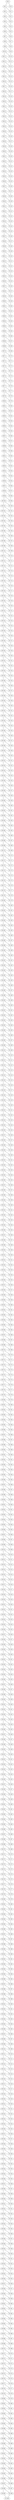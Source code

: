 graph G {
    "N0-0";
    "N0-1";
    "N0-2";
    "N0-3";
    "N0-4";
    "N0-5";
    "N0-6";
    "N0-7";
    "N0-8";
    "N0-9";
    "N0-10";
    "N0-11";
    "N0-12";
    "N0-13";
    "N0-14";
    "N0-15";
    "N0-16";
    "N0-17";
    "N0-18";
    "N0-19";
    "N0-20";
    "N0-21";
    "N0-22";
    "N0-23";
    "N0-24";
    "N0-25";
    "N0-26";
    "N0-27";
    "N0-28";
    "N0-29";
    "N0-30";
    "N0-31";
    "N0-32";
    "N0-33";
    "N0-34";
    "N0-35";
    "N0-36";
    "N0-37";
    "N0-38";
    "N0-39";
    "N0-40";
    "N0-41";
    "N0-42";
    "N0-43";
    "N0-44";
    "N0-45";
    "N0-46";
    "N0-47";
    "N0-48";
    "N0-49";
    "N0-50";
    "N0-51";
    "N0-52";
    "N0-53";
    "N0-54";
    "N0-55";
    "N0-56";
    "N0-57";
    "N0-58";
    "N0-59";
    "N0-60";
    "N0-61";
    "N0-62";
    "N0-63";
    "N0-64";
    "N0-65";
    "N0-66";
    "N0-67";
    "N0-68";
    "N0-69";
    "N0-70";
    "N0-71";
    "N0-72";
    "N0-73";
    "N0-74";
    "N0-75";
    "N0-76";
    "N0-77";
    "N0-78";
    "N0-79";
    "N0-80";
    "N0-81";
    "N0-82";
    "N0-83";
    "N0-84";
    "N0-85";
    "N0-86";
    "N0-87";
    "N0-88";
    "N0-89";
    "N0-90";
    "N0-91";
    "N0-92";
    "N0-93";
    "N0-94";
    "N0-95";
    "N0-96";
    "N0-97";
    "N0-98";
    "N0-99";
    "N0-100";
    "N0-101";
    "N0-102";
    "N0-103";
    "N0-104";
    "N0-105";
    "N0-106";
    "N0-107";
    "N0-108";
    "N0-109";
    "N0-110";
    "N0-111";
    "N0-112";
    "N0-113";
    "N0-114";
    "N0-115";
    "N0-116";
    "N0-117";
    "N0-118";
    "N0-119";
    "N0-120";
    "N0-121";
    "N0-122";
    "N0-123";
    "N0-124";
    "N0-125";
    "N0-126";
    "N0-127";
    "N0-128";
    "N0-129";
    "N0-130";
    "N0-131";
    "N0-132";
    "N0-133";
    "N0-134";
    "N0-135";
    "N0-136";
    "N0-137";
    "N0-138";
    "N0-139";
    "N0-140";
    "N0-141";
    "N0-142";
    "N0-143";
    "N0-144";
    "N0-145";
    "N0-146";
    "N0-147";
    "N0-148";
    "N0-149";
    "N0-150";
    "N0-151";
    "N0-152";
    "N0-153";
    "N0-154";
    "N0-155";
    "N0-156";
    "N0-157";
    "N0-158";
    "N0-159";
    "N0-160";
    "N0-161";
    "N0-162";
    "N0-163";
    "N0-164";
    "N0-165";
    "N0-166";
    "N0-167";
    "N0-168";
    "N0-169";
    "N0-170";
    "N0-171";
    "N0-172";
    "N0-173";
    "N0-174";
    "N0-175";
    "N0-176";
    "N0-177";
    "N0-178";
    "N0-179";
    "N0-180";
    "N0-181";
    "N0-182";
    "N0-183";
    "N0-184";
    "N0-185";
    "N0-186";
    "N0-187";
    "N0-188";
    "N0-189";
    "N0-190";
    "N0-191";
    "N0-192";
    "N0-193";
    "N0-194";
    "N0-195";
    "N0-196";
    "N0-197";
    "N0-198";
    "N0-199";
    "N0-200";
    "N0-201";
    "N0-202";
    "N0-203";
    "N0-204";
    "N0-205";
    "N0-206";
    "N0-207";
    "N0-208";
    "N0-209";
    "N0-210";
    "N0-211";
    "N0-212";
    "N0-213";
    "N0-214";
    "N0-215";
    "N0-216";
    "N0-217";
    "N0-218";
    "N0-219";
    "N0-220";
    "N0-221";
    "N0-222";
    "N0-223";
    "N0-224";
    "N0-225";
    "N0-226";
    "N0-227";
    "N0-228";
    "N0-229";
    "N0-230";
    "N0-231";
    "N0-232";
    "N0-233";
    "N0-234";
    "N0-235";
    "N0-236";
    "N0-237";
    "N0-238";
    "N0-239";
    "N0-240";
    "N0-241";
    "N0-242";
    "N0-243";
    "N0-244";
    "N0-245";
    "N0-246";
    "N0-247";
    "N0-248";
    "N0-249";
    "N0-250";
    "N0-251";
    "N0-252";
    "N0-253";
    "N0-254";
    "N0-255";
    "N0-256";
    "N0-257";
    "N0-258";
    "N0-259";
    "N0-260";
    "N0-261";
    "N0-262";
    "N0-263";
    "N0-264";
    "N0-265";
    "N0-266";
    "N0-267";
    "N0-268";
    "N0-269";
    "N0-270";
    "N0-271";
    "N0-272";
    "N0-273";
    "N0-274";
    "N0-275";
    "N0-276";
    "N0-277";
    "N0-278";
    "N0-279";
    "N0-280";
    "N0-281";
    "N0-282";
    "N0-283";
    "N0-284";
    "N0-285";
    "N0-286";
    "N0-287";
    "N0-288";
    "N0-289";
    "N0-290";
    "N0-291";
    "N0-292";
    "N0-293";
    "N0-294";
    "N0-295";
    "N0-296";
    "N0-297";
    "N0-298";
    "N0-299";
    "N0-300";
    "N0-301";
    "N0-302";
    "N0-303";
    "N0-304";
    "N0-305";
    "N0-306";
    "N0-307";
    "N0-308";
    "N0-309";
    "N0-310";
    "N0-311";
    "N0-312";
    "N0-313";
    "N0-314";
    "N0-315";
    "N0-316";
    "N0-317";
    "N0-318";
    "N0-319";
    "N0-320";
    "N0-321";
    "N0-322";
    "N0-323";
    "N0-324";
    "N0-325";
    "N0-326";
    "N0-327";
    "N0-328";
    "N0-329";
    "N0-330";
    "N0-331";
    "N0-332";
    "N0-333";
    "N0-334";
    "N0-335";
    "N0-336";
    "N0-337";
    "N0-338";
    "N0-339";
    "N0-340";
    "N0-341";
    "N0-342";
    "N0-343";
    "N0-344";
    "N0-345";
    "N0-346";
    "N0-347";
    "N0-348";
    "N0-349";
    "N0-350";
    "N0-351";
    "N0-352";
    "N0-353";
    "N0-354";
    "N0-355";
    "N0-356";
    "N0-357";
    "N0-358";
    "N0-359";
    "N0-360";
    "N0-361";
    "N0-362";
    "N0-363";
    "N0-364";
    "N0-365";
    "N0-366";
    "N0-367";
    "N0-368";
    "N0-369";
    "N0-370";
    "N0-371";
    "N0-372";
    "N0-373";
    "N0-374";
    "N0-375";
    "N0-376";
    "N0-377";
    "N0-378";
    "N0-379";
    "N0-380";
    "N0-381";
    "N0-382";
    "N0-383";
    "N0-384";
    "N0-385";
    "N0-386";
    "N0-387";
    "N0-388";
    "N0-389";
    "N0-390";
    "N0-391";
    "N0-392";
    "N0-393";
    "N0-394";
    "N0-395";
    "N0-396";
    "N0-397";
    "N0-398";
    "N0-399";
    "N0-400";
    "N0-401";
    "N0-402";
    "N0-403";
    "N0-404";
    "N0-405";
    "N0-406";
    "N0-407";
    "N0-408";
    "N0-409";
    "N0-410";
    "N0-411";
    "N0-412";
    "N0-413";
    "N0-414";
    "N0-415";
    "N0-416";
    "N0-417";
    "N0-418";
    "N0-419";
    "N0-420";
    "N0-421";
    "N0-422";
    "N0-423";
    "N0-424";
    "N0-425";
    "N0-426";
    "N0-427";
    "N0-428";
    "N0-429";
    "N0-430";
    "N0-431";
    "N0-432";
    "N0-433";
    "N0-434";
    "N0-435";
    "N0-436";
    "N0-437";
    "N0-438";
    "N0-439";
    "N0-440";
    "N0-441";
    "N0-442";
    "N0-443";
    "N0-444";
    "N0-445";
    "N0-446";
    "N0-447";
    "N0-448";
    "N0-449";
    "N0-450";
    "N0-451";
    "N0-452";
    "N0-453";
    "N0-454";
    "N0-455";
    "N0-456";
    "N0-457";
    "N0-458";
    "N0-459";
    "N0-460";
    "N0-461";
    "N0-462";
    "N0-463";
    "N0-464";
    "N0-465";
    "N0-466";
    "N0-467";
    "N0-468";
    "N0-469";
    "N0-470";
    "N0-471";
    "N0-472";
    "N0-473";
    "N0-474";
    "N0-475";
    "N0-476";
    "N0-477";
    "N0-478";
    "N0-479";
    "N0-480";
    "N0-481";
    "N0-482";
    "N0-483";
    "N0-484";
    "N0-485";
    "N0-486";
    "N0-487";
    "N0-488";
    "N0-489";
    "N0-490";
    "N0-491";
    "N0-492";
    "N0-493";
    "N0-494";
    "N0-495";
    "N0-496";
    "N0-497";
    "N0-498";
    "N0-499";
    "N1-0";
    "N1-1";
    "N1-2";
    "N1-3";
    "N1-4";
    "N1-5";
    "N1-6";
    "N1-7";
    "N1-8";
    "N1-9";
    "N1-10";
    "N1-11";
    "N1-12";
    "N1-13";
    "N1-14";
    "N1-15";
    "N1-16";
    "N1-17";
    "N1-18";
    "N1-19";
    "N1-20";
    "N1-21";
    "N1-22";
    "N1-23";
    "N1-24";
    "N1-25";
    "N1-26";
    "N1-27";
    "N1-28";
    "N1-29";
    "N1-30";
    "N1-31";
    "N1-32";
    "N1-33";
    "N1-34";
    "N1-35";
    "N1-36";
    "N1-37";
    "N1-38";
    "N1-39";
    "N1-40";
    "N1-41";
    "N1-42";
    "N1-43";
    "N1-44";
    "N1-45";
    "N1-46";
    "N1-47";
    "N1-48";
    "N1-49";
    "N1-50";
    "N1-51";
    "N1-52";
    "N1-53";
    "N1-54";
    "N1-55";
    "N1-56";
    "N1-57";
    "N1-58";
    "N1-59";
    "N1-60";
    "N1-61";
    "N1-62";
    "N1-63";
    "N1-64";
    "N1-65";
    "N1-66";
    "N1-67";
    "N1-68";
    "N1-69";
    "N1-70";
    "N1-71";
    "N1-72";
    "N1-73";
    "N1-74";
    "N1-75";
    "N1-76";
    "N1-77";
    "N1-78";
    "N1-79";
    "N1-80";
    "N1-81";
    "N1-82";
    "N1-83";
    "N1-84";
    "N1-85";
    "N1-86";
    "N1-87";
    "N1-88";
    "N1-89";
    "N1-90";
    "N1-91";
    "N1-92";
    "N1-93";
    "N1-94";
    "N1-95";
    "N1-96";
    "N1-97";
    "N1-98";
    "N1-99";
    "N1-100";
    "N1-101";
    "N1-102";
    "N1-103";
    "N1-104";
    "N1-105";
    "N1-106";
    "N1-107";
    "N1-108";
    "N1-109";
    "N1-110";
    "N1-111";
    "N1-112";
    "N1-113";
    "N1-114";
    "N1-115";
    "N1-116";
    "N1-117";
    "N1-118";
    "N1-119";
    "N1-120";
    "N1-121";
    "N1-122";
    "N1-123";
    "N1-124";
    "N1-125";
    "N1-126";
    "N1-127";
    "N1-128";
    "N1-129";
    "N1-130";
    "N1-131";
    "N1-132";
    "N1-133";
    "N1-134";
    "N1-135";
    "N1-136";
    "N1-137";
    "N1-138";
    "N1-139";
    "N1-140";
    "N1-141";
    "N1-142";
    "N1-143";
    "N1-144";
    "N1-145";
    "N1-146";
    "N1-147";
    "N1-148";
    "N1-149";
    "N1-150";
    "N1-151";
    "N1-152";
    "N1-153";
    "N1-154";
    "N1-155";
    "N1-156";
    "N1-157";
    "N1-158";
    "N1-159";
    "N1-160";
    "N1-161";
    "N1-162";
    "N1-163";
    "N1-164";
    "N1-165";
    "N1-166";
    "N1-167";
    "N1-168";
    "N1-169";
    "N1-170";
    "N1-171";
    "N1-172";
    "N1-173";
    "N1-174";
    "N1-175";
    "N1-176";
    "N1-177";
    "N1-178";
    "N1-179";
    "N1-180";
    "N1-181";
    "N1-182";
    "N1-183";
    "N1-184";
    "N1-185";
    "N1-186";
    "N1-187";
    "N1-188";
    "N1-189";
    "N1-190";
    "N1-191";
    "N1-192";
    "N1-193";
    "N1-194";
    "N1-195";
    "N1-196";
    "N1-197";
    "N1-198";
    "N1-199";
    "N1-200";
    "N1-201";
    "N1-202";
    "N1-203";
    "N1-204";
    "N1-205";
    "N1-206";
    "N1-207";
    "N1-208";
    "N1-209";
    "N1-210";
    "N1-211";
    "N1-212";
    "N1-213";
    "N1-214";
    "N1-215";
    "N1-216";
    "N1-217";
    "N1-218";
    "N1-219";
    "N1-220";
    "N1-221";
    "N1-222";
    "N1-223";
    "N1-224";
    "N1-225";
    "N1-226";
    "N1-227";
    "N1-228";
    "N1-229";
    "N1-230";
    "N1-231";
    "N1-232";
    "N1-233";
    "N1-234";
    "N1-235";
    "N1-236";
    "N1-237";
    "N1-238";
    "N1-239";
    "N1-240";
    "N1-241";
    "N1-242";
    "N1-243";
    "N1-244";
    "N1-245";
    "N1-246";
    "N1-247";
    "N1-248";
    "N1-249";
    "N1-250";
    "N1-251";
    "N1-252";
    "N1-253";
    "N1-254";
    "N1-255";
    "N1-256";
    "N1-257";
    "N1-258";
    "N1-259";
    "N1-260";
    "N1-261";
    "N1-262";
    "N1-263";
    "N1-264";
    "N1-265";
    "N1-266";
    "N1-267";
    "N1-268";
    "N1-269";
    "N1-270";
    "N1-271";
    "N1-272";
    "N1-273";
    "N1-274";
    "N1-275";
    "N1-276";
    "N1-277";
    "N1-278";
    "N1-279";
    "N1-280";
    "N1-281";
    "N1-282";
    "N1-283";
    "N1-284";
    "N1-285";
    "N1-286";
    "N1-287";
    "N1-288";
    "N1-289";
    "N1-290";
    "N1-291";
    "N1-292";
    "N1-293";
    "N1-294";
    "N1-295";
    "N1-296";
    "N1-297";
    "N1-298";
    "N1-299";
    "N1-300";
    "N1-301";
    "N1-302";
    "N1-303";
    "N1-304";
    "N1-305";
    "N1-306";
    "N1-307";
    "N1-308";
    "N1-309";
    "N1-310";
    "N1-311";
    "N1-312";
    "N1-313";
    "N1-314";
    "N1-315";
    "N1-316";
    "N1-317";
    "N1-318";
    "N1-319";
    "N1-320";
    "N1-321";
    "N1-322";
    "N1-323";
    "N1-324";
    "N1-325";
    "N1-326";
    "N1-327";
    "N1-328";
    "N1-329";
    "N1-330";
    "N1-331";
    "N1-332";
    "N1-333";
    "N1-334";
    "N1-335";
    "N1-336";
    "N1-337";
    "N1-338";
    "N1-339";
    "N1-340";
    "N1-341";
    "N1-342";
    "N1-343";
    "N1-344";
    "N1-345";
    "N1-346";
    "N1-347";
    "N1-348";
    "N1-349";
    "N1-350";
    "N1-351";
    "N1-352";
    "N1-353";
    "N1-354";
    "N1-355";
    "N1-356";
    "N1-357";
    "N1-358";
    "N1-359";
    "N1-360";
    "N1-361";
    "N1-362";
    "N1-363";
    "N1-364";
    "N1-365";
    "N1-366";
    "N1-367";
    "N1-368";
    "N1-369";
    "N1-370";
    "N1-371";
    "N1-372";
    "N1-373";
    "N1-374";
    "N1-375";
    "N1-376";
    "N1-377";
    "N1-378";
    "N1-379";
    "N1-380";
    "N1-381";
    "N1-382";
    "N1-383";
    "N1-384";
    "N1-385";
    "N1-386";
    "N1-387";
    "N1-388";
    "N1-389";
    "N1-390";
    "N1-391";
    "N1-392";
    "N1-393";
    "N1-394";
    "N1-395";
    "N1-396";
    "N1-397";
    "N1-398";
    "N1-399";
    "N1-400";
    "N1-401";
    "N1-402";
    "N1-403";
    "N1-404";
    "N1-405";
    "N1-406";
    "N1-407";
    "N1-408";
    "N1-409";
    "N1-410";
    "N1-411";
    "N1-412";
    "N1-413";
    "N1-414";
    "N1-415";
    "N1-416";
    "N1-417";
    "N1-418";
    "N1-419";
    "N1-420";
    "N1-421";
    "N1-422";
    "N1-423";
    "N1-424";
    "N1-425";
    "N1-426";
    "N1-427";
    "N1-428";
    "N1-429";
    "N1-430";
    "N1-431";
    "N1-432";
    "N1-433";
    "N1-434";
    "N1-435";
    "N1-436";
    "N1-437";
    "N1-438";
    "N1-439";
    "N1-440";
    "N1-441";
    "N1-442";
    "N1-443";
    "N1-444";
    "N1-445";
    "N1-446";
    "N1-447";
    "N1-448";
    "N1-449";
    "N1-450";
    "N1-451";
    "N1-452";
    "N1-453";
    "N1-454";
    "N1-455";
    "N1-456";
    "N1-457";
    "N1-458";
    "N1-459";
    "N1-460";
    "N1-461";
    "N1-462";
    "N1-463";
    "N1-464";
    "N1-465";
    "N1-466";
    "N1-467";
    "N1-468";
    "N1-469";
    "N1-470";
    "N1-471";
    "N1-472";
    "N1-473";
    "N1-474";
    "N1-475";
    "N1-476";
    "N1-477";
    "N1-478";
    "N1-479";
    "N1-480";
    "N1-481";
    "N1-482";
    "N1-483";
    "N1-484";
    "N1-485";
    "N1-486";
    "N1-487";
    "N1-488";
    "N1-489";
    "N1-490";
    "N1-491";
    "N1-492";
    "N1-493";
    "N1-494";
    "N1-495";
    "N1-496";
    "N1-497";
    "N1-498";
    "N1-499";
    "N0-0" -- "N1-0";
    "N0-0" -- "N0-1";
    "N0-1" -- "N1-1";
    "N0-1" -- "N0-2";
    "N0-2" -- "N1-2";
    "N0-2" -- "N0-3";
    "N0-3" -- "N1-3";
    "N0-3" -- "N0-4";
    "N0-4" -- "N1-4";
    "N0-4" -- "N0-5";
    "N0-5" -- "N1-5";
    "N0-5" -- "N0-6";
    "N0-6" -- "N1-6";
    "N0-6" -- "N0-7";
    "N0-7" -- "N1-7";
    "N0-7" -- "N0-8";
    "N0-8" -- "N1-8";
    "N0-8" -- "N0-9";
    "N0-9" -- "N1-9";
    "N0-9" -- "N0-10";
    "N0-10" -- "N1-10";
    "N0-10" -- "N0-11";
    "N0-11" -- "N1-11";
    "N0-11" -- "N0-12";
    "N0-12" -- "N1-12";
    "N0-12" -- "N0-13";
    "N0-13" -- "N1-13";
    "N0-13" -- "N0-14";
    "N0-14" -- "N1-14";
    "N0-14" -- "N0-15";
    "N0-15" -- "N1-15";
    "N0-15" -- "N0-16";
    "N0-16" -- "N1-16";
    "N0-16" -- "N0-17";
    "N0-17" -- "N1-17";
    "N0-17" -- "N0-18";
    "N0-18" -- "N1-18";
    "N0-18" -- "N0-19";
    "N0-19" -- "N1-19";
    "N0-19" -- "N0-20";
    "N0-20" -- "N1-20";
    "N0-20" -- "N0-21";
    "N0-21" -- "N1-21";
    "N0-21" -- "N0-22";
    "N0-22" -- "N1-22";
    "N0-22" -- "N0-23";
    "N0-23" -- "N1-23";
    "N0-23" -- "N0-24";
    "N0-24" -- "N1-24";
    "N0-24" -- "N0-25";
    "N0-25" -- "N1-25";
    "N0-25" -- "N0-26";
    "N0-26" -- "N1-26";
    "N0-26" -- "N0-27";
    "N0-27" -- "N1-27";
    "N0-27" -- "N0-28";
    "N0-28" -- "N1-28";
    "N0-28" -- "N0-29";
    "N0-29" -- "N1-29";
    "N0-29" -- "N0-30";
    "N0-30" -- "N1-30";
    "N0-30" -- "N0-31";
    "N0-31" -- "N1-31";
    "N0-31" -- "N0-32";
    "N0-32" -- "N1-32";
    "N0-32" -- "N0-33";
    "N0-33" -- "N1-33";
    "N0-33" -- "N0-34";
    "N0-34" -- "N1-34";
    "N0-34" -- "N0-35";
    "N0-35" -- "N1-35";
    "N0-35" -- "N0-36";
    "N0-36" -- "N1-36";
    "N0-36" -- "N0-37";
    "N0-37" -- "N1-37";
    "N0-37" -- "N0-38";
    "N0-38" -- "N1-38";
    "N0-38" -- "N0-39";
    "N0-39" -- "N1-39";
    "N0-39" -- "N0-40";
    "N0-40" -- "N1-40";
    "N0-40" -- "N0-41";
    "N0-41" -- "N1-41";
    "N0-41" -- "N0-42";
    "N0-42" -- "N1-42";
    "N0-42" -- "N0-43";
    "N0-43" -- "N1-43";
    "N0-43" -- "N0-44";
    "N0-44" -- "N1-44";
    "N0-44" -- "N0-45";
    "N0-45" -- "N1-45";
    "N0-45" -- "N0-46";
    "N0-46" -- "N1-46";
    "N0-46" -- "N0-47";
    "N0-47" -- "N1-47";
    "N0-47" -- "N0-48";
    "N0-48" -- "N1-48";
    "N0-48" -- "N0-49";
    "N0-49" -- "N1-49";
    "N0-49" -- "N0-50";
    "N0-50" -- "N1-50";
    "N0-50" -- "N0-51";
    "N0-51" -- "N1-51";
    "N0-51" -- "N0-52";
    "N0-52" -- "N1-52";
    "N0-52" -- "N0-53";
    "N0-53" -- "N1-53";
    "N0-53" -- "N0-54";
    "N0-54" -- "N1-54";
    "N0-54" -- "N0-55";
    "N0-55" -- "N1-55";
    "N0-55" -- "N0-56";
    "N0-56" -- "N1-56";
    "N0-56" -- "N0-57";
    "N0-57" -- "N1-57";
    "N0-57" -- "N0-58";
    "N0-58" -- "N1-58";
    "N0-58" -- "N0-59";
    "N0-59" -- "N1-59";
    "N0-59" -- "N0-60";
    "N0-60" -- "N1-60";
    "N0-60" -- "N0-61";
    "N0-61" -- "N1-61";
    "N0-61" -- "N0-62";
    "N0-62" -- "N1-62";
    "N0-62" -- "N0-63";
    "N0-63" -- "N1-63";
    "N0-63" -- "N0-64";
    "N0-64" -- "N1-64";
    "N0-64" -- "N0-65";
    "N0-65" -- "N1-65";
    "N0-65" -- "N0-66";
    "N0-66" -- "N1-66";
    "N0-66" -- "N0-67";
    "N0-67" -- "N1-67";
    "N0-67" -- "N0-68";
    "N0-68" -- "N1-68";
    "N0-68" -- "N0-69";
    "N0-69" -- "N1-69";
    "N0-69" -- "N0-70";
    "N0-70" -- "N1-70";
    "N0-70" -- "N0-71";
    "N0-71" -- "N1-71";
    "N0-71" -- "N0-72";
    "N0-72" -- "N1-72";
    "N0-72" -- "N0-73";
    "N0-73" -- "N1-73";
    "N0-73" -- "N0-74";
    "N0-74" -- "N1-74";
    "N0-74" -- "N0-75";
    "N0-75" -- "N1-75";
    "N0-75" -- "N0-76";
    "N0-76" -- "N1-76";
    "N0-76" -- "N0-77";
    "N0-77" -- "N1-77";
    "N0-77" -- "N0-78";
    "N0-78" -- "N1-78";
    "N0-78" -- "N0-79";
    "N0-79" -- "N1-79";
    "N0-79" -- "N0-80";
    "N0-80" -- "N1-80";
    "N0-80" -- "N0-81";
    "N0-81" -- "N1-81";
    "N0-81" -- "N0-82";
    "N0-82" -- "N1-82";
    "N0-82" -- "N0-83";
    "N0-83" -- "N1-83";
    "N0-83" -- "N0-84";
    "N0-84" -- "N1-84";
    "N0-84" -- "N0-85";
    "N0-85" -- "N1-85";
    "N0-85" -- "N0-86";
    "N0-86" -- "N1-86";
    "N0-86" -- "N0-87";
    "N0-87" -- "N1-87";
    "N0-87" -- "N0-88";
    "N0-88" -- "N1-88";
    "N0-88" -- "N0-89";
    "N0-89" -- "N1-89";
    "N0-89" -- "N0-90";
    "N0-90" -- "N1-90";
    "N0-90" -- "N0-91";
    "N0-91" -- "N1-91";
    "N0-91" -- "N0-92";
    "N0-92" -- "N1-92";
    "N0-92" -- "N0-93";
    "N0-93" -- "N1-93";
    "N0-93" -- "N0-94";
    "N0-94" -- "N1-94";
    "N0-94" -- "N0-95";
    "N0-95" -- "N1-95";
    "N0-95" -- "N0-96";
    "N0-96" -- "N1-96";
    "N0-96" -- "N0-97";
    "N0-97" -- "N1-97";
    "N0-97" -- "N0-98";
    "N0-98" -- "N1-98";
    "N0-98" -- "N0-99";
    "N0-99" -- "N1-99";
    "N0-99" -- "N0-100";
    "N0-100" -- "N1-100";
    "N0-100" -- "N0-101";
    "N0-101" -- "N1-101";
    "N0-101" -- "N0-102";
    "N0-102" -- "N1-102";
    "N0-102" -- "N0-103";
    "N0-103" -- "N1-103";
    "N0-103" -- "N0-104";
    "N0-104" -- "N1-104";
    "N0-104" -- "N0-105";
    "N0-105" -- "N1-105";
    "N0-105" -- "N0-106";
    "N0-106" -- "N1-106";
    "N0-106" -- "N0-107";
    "N0-107" -- "N1-107";
    "N0-107" -- "N0-108";
    "N0-108" -- "N1-108";
    "N0-108" -- "N0-109";
    "N0-109" -- "N1-109";
    "N0-109" -- "N0-110";
    "N0-110" -- "N1-110";
    "N0-110" -- "N0-111";
    "N0-111" -- "N1-111";
    "N0-111" -- "N0-112";
    "N0-112" -- "N1-112";
    "N0-112" -- "N0-113";
    "N0-113" -- "N1-113";
    "N0-113" -- "N0-114";
    "N0-114" -- "N1-114";
    "N0-114" -- "N0-115";
    "N0-115" -- "N1-115";
    "N0-115" -- "N0-116";
    "N0-116" -- "N1-116";
    "N0-116" -- "N0-117";
    "N0-117" -- "N1-117";
    "N0-117" -- "N0-118";
    "N0-118" -- "N1-118";
    "N0-118" -- "N0-119";
    "N0-119" -- "N1-119";
    "N0-119" -- "N0-120";
    "N0-120" -- "N1-120";
    "N0-120" -- "N0-121";
    "N0-121" -- "N1-121";
    "N0-121" -- "N0-122";
    "N0-122" -- "N1-122";
    "N0-122" -- "N0-123";
    "N0-123" -- "N1-123";
    "N0-123" -- "N0-124";
    "N0-124" -- "N1-124";
    "N0-124" -- "N0-125";
    "N0-125" -- "N1-125";
    "N0-125" -- "N0-126";
    "N0-126" -- "N1-126";
    "N0-126" -- "N0-127";
    "N0-127" -- "N1-127";
    "N0-127" -- "N0-128";
    "N0-128" -- "N1-128";
    "N0-128" -- "N0-129";
    "N0-129" -- "N1-129";
    "N0-129" -- "N0-130";
    "N0-130" -- "N1-130";
    "N0-130" -- "N0-131";
    "N0-131" -- "N1-131";
    "N0-131" -- "N0-132";
    "N0-132" -- "N1-132";
    "N0-132" -- "N0-133";
    "N0-133" -- "N1-133";
    "N0-133" -- "N0-134";
    "N0-134" -- "N1-134";
    "N0-134" -- "N0-135";
    "N0-135" -- "N1-135";
    "N0-135" -- "N0-136";
    "N0-136" -- "N1-136";
    "N0-136" -- "N0-137";
    "N0-137" -- "N1-137";
    "N0-137" -- "N0-138";
    "N0-138" -- "N1-138";
    "N0-138" -- "N0-139";
    "N0-139" -- "N1-139";
    "N0-139" -- "N0-140";
    "N0-140" -- "N1-140";
    "N0-140" -- "N0-141";
    "N0-141" -- "N1-141";
    "N0-141" -- "N0-142";
    "N0-142" -- "N1-142";
    "N0-142" -- "N0-143";
    "N0-143" -- "N1-143";
    "N0-143" -- "N0-144";
    "N0-144" -- "N1-144";
    "N0-144" -- "N0-145";
    "N0-145" -- "N1-145";
    "N0-145" -- "N0-146";
    "N0-146" -- "N1-146";
    "N0-146" -- "N0-147";
    "N0-147" -- "N1-147";
    "N0-147" -- "N0-148";
    "N0-148" -- "N1-148";
    "N0-148" -- "N0-149";
    "N0-149" -- "N1-149";
    "N0-149" -- "N0-150";
    "N0-150" -- "N1-150";
    "N0-150" -- "N0-151";
    "N0-151" -- "N1-151";
    "N0-151" -- "N0-152";
    "N0-152" -- "N1-152";
    "N0-152" -- "N0-153";
    "N0-153" -- "N1-153";
    "N0-153" -- "N0-154";
    "N0-154" -- "N1-154";
    "N0-154" -- "N0-155";
    "N0-155" -- "N1-155";
    "N0-155" -- "N0-156";
    "N0-156" -- "N1-156";
    "N0-156" -- "N0-157";
    "N0-157" -- "N1-157";
    "N0-157" -- "N0-158";
    "N0-158" -- "N1-158";
    "N0-158" -- "N0-159";
    "N0-159" -- "N1-159";
    "N0-159" -- "N0-160";
    "N0-160" -- "N1-160";
    "N0-160" -- "N0-161";
    "N0-161" -- "N1-161";
    "N0-161" -- "N0-162";
    "N0-162" -- "N1-162";
    "N0-162" -- "N0-163";
    "N0-163" -- "N1-163";
    "N0-163" -- "N0-164";
    "N0-164" -- "N1-164";
    "N0-164" -- "N0-165";
    "N0-165" -- "N1-165";
    "N0-165" -- "N0-166";
    "N0-166" -- "N1-166";
    "N0-166" -- "N0-167";
    "N0-167" -- "N1-167";
    "N0-167" -- "N0-168";
    "N0-168" -- "N1-168";
    "N0-168" -- "N0-169";
    "N0-169" -- "N1-169";
    "N0-169" -- "N0-170";
    "N0-170" -- "N1-170";
    "N0-170" -- "N0-171";
    "N0-171" -- "N1-171";
    "N0-171" -- "N0-172";
    "N0-172" -- "N1-172";
    "N0-172" -- "N0-173";
    "N0-173" -- "N1-173";
    "N0-173" -- "N0-174";
    "N0-174" -- "N1-174";
    "N0-174" -- "N0-175";
    "N0-175" -- "N1-175";
    "N0-175" -- "N0-176";
    "N0-176" -- "N1-176";
    "N0-176" -- "N0-177";
    "N0-177" -- "N1-177";
    "N0-177" -- "N0-178";
    "N0-178" -- "N1-178";
    "N0-178" -- "N0-179";
    "N0-179" -- "N1-179";
    "N0-179" -- "N0-180";
    "N0-180" -- "N1-180";
    "N0-180" -- "N0-181";
    "N0-181" -- "N1-181";
    "N0-181" -- "N0-182";
    "N0-182" -- "N1-182";
    "N0-182" -- "N0-183";
    "N0-183" -- "N1-183";
    "N0-183" -- "N0-184";
    "N0-184" -- "N1-184";
    "N0-184" -- "N0-185";
    "N0-185" -- "N1-185";
    "N0-185" -- "N0-186";
    "N0-186" -- "N1-186";
    "N0-186" -- "N0-187";
    "N0-187" -- "N1-187";
    "N0-187" -- "N0-188";
    "N0-188" -- "N1-188";
    "N0-188" -- "N0-189";
    "N0-189" -- "N1-189";
    "N0-189" -- "N0-190";
    "N0-190" -- "N1-190";
    "N0-190" -- "N0-191";
    "N0-191" -- "N1-191";
    "N0-191" -- "N0-192";
    "N0-192" -- "N1-192";
    "N0-192" -- "N0-193";
    "N0-193" -- "N1-193";
    "N0-193" -- "N0-194";
    "N0-194" -- "N1-194";
    "N0-194" -- "N0-195";
    "N0-195" -- "N1-195";
    "N0-195" -- "N0-196";
    "N0-196" -- "N1-196";
    "N0-196" -- "N0-197";
    "N0-197" -- "N1-197";
    "N0-197" -- "N0-198";
    "N0-198" -- "N1-198";
    "N0-198" -- "N0-199";
    "N0-199" -- "N1-199";
    "N0-199" -- "N0-200";
    "N0-200" -- "N1-200";
    "N0-200" -- "N0-201";
    "N0-201" -- "N1-201";
    "N0-201" -- "N0-202";
    "N0-202" -- "N1-202";
    "N0-202" -- "N0-203";
    "N0-203" -- "N1-203";
    "N0-203" -- "N0-204";
    "N0-204" -- "N1-204";
    "N0-204" -- "N0-205";
    "N0-205" -- "N1-205";
    "N0-205" -- "N0-206";
    "N0-206" -- "N1-206";
    "N0-206" -- "N0-207";
    "N0-207" -- "N1-207";
    "N0-207" -- "N0-208";
    "N0-208" -- "N1-208";
    "N0-208" -- "N0-209";
    "N0-209" -- "N1-209";
    "N0-209" -- "N0-210";
    "N0-210" -- "N1-210";
    "N0-210" -- "N0-211";
    "N0-211" -- "N1-211";
    "N0-211" -- "N0-212";
    "N0-212" -- "N1-212";
    "N0-212" -- "N0-213";
    "N0-213" -- "N1-213";
    "N0-213" -- "N0-214";
    "N0-214" -- "N1-214";
    "N0-214" -- "N0-215";
    "N0-215" -- "N1-215";
    "N0-215" -- "N0-216";
    "N0-216" -- "N1-216";
    "N0-216" -- "N0-217";
    "N0-217" -- "N1-217";
    "N0-217" -- "N0-218";
    "N0-218" -- "N1-218";
    "N0-218" -- "N0-219";
    "N0-219" -- "N1-219";
    "N0-219" -- "N0-220";
    "N0-220" -- "N1-220";
    "N0-220" -- "N0-221";
    "N0-221" -- "N1-221";
    "N0-221" -- "N0-222";
    "N0-222" -- "N1-222";
    "N0-222" -- "N0-223";
    "N0-223" -- "N1-223";
    "N0-223" -- "N0-224";
    "N0-224" -- "N1-224";
    "N0-224" -- "N0-225";
    "N0-225" -- "N1-225";
    "N0-225" -- "N0-226";
    "N0-226" -- "N1-226";
    "N0-226" -- "N0-227";
    "N0-227" -- "N1-227";
    "N0-227" -- "N0-228";
    "N0-228" -- "N1-228";
    "N0-228" -- "N0-229";
    "N0-229" -- "N1-229";
    "N0-229" -- "N0-230";
    "N0-230" -- "N1-230";
    "N0-230" -- "N0-231";
    "N0-231" -- "N1-231";
    "N0-231" -- "N0-232";
    "N0-232" -- "N1-232";
    "N0-232" -- "N0-233";
    "N0-233" -- "N1-233";
    "N0-233" -- "N0-234";
    "N0-234" -- "N1-234";
    "N0-234" -- "N0-235";
    "N0-235" -- "N1-235";
    "N0-235" -- "N0-236";
    "N0-236" -- "N1-236";
    "N0-236" -- "N0-237";
    "N0-237" -- "N1-237";
    "N0-237" -- "N0-238";
    "N0-238" -- "N1-238";
    "N0-238" -- "N0-239";
    "N0-239" -- "N1-239";
    "N0-239" -- "N0-240";
    "N0-240" -- "N1-240";
    "N0-240" -- "N0-241";
    "N0-241" -- "N1-241";
    "N0-241" -- "N0-242";
    "N0-242" -- "N1-242";
    "N0-242" -- "N0-243";
    "N0-243" -- "N1-243";
    "N0-243" -- "N0-244";
    "N0-244" -- "N1-244";
    "N0-244" -- "N0-245";
    "N0-245" -- "N1-245";
    "N0-245" -- "N0-246";
    "N0-246" -- "N1-246";
    "N0-246" -- "N0-247";
    "N0-247" -- "N1-247";
    "N0-247" -- "N0-248";
    "N0-248" -- "N1-248";
    "N0-248" -- "N0-249";
    "N0-249" -- "N1-249";
    "N0-249" -- "N0-250";
    "N0-250" -- "N1-250";
    "N0-250" -- "N0-251";
    "N0-251" -- "N1-251";
    "N0-251" -- "N0-252";
    "N0-252" -- "N1-252";
    "N0-252" -- "N0-253";
    "N0-253" -- "N1-253";
    "N0-253" -- "N0-254";
    "N0-254" -- "N1-254";
    "N0-254" -- "N0-255";
    "N0-255" -- "N1-255";
    "N0-255" -- "N0-256";
    "N0-256" -- "N1-256";
    "N0-256" -- "N0-257";
    "N0-257" -- "N1-257";
    "N0-257" -- "N0-258";
    "N0-258" -- "N1-258";
    "N0-258" -- "N0-259";
    "N0-259" -- "N1-259";
    "N0-259" -- "N0-260";
    "N0-260" -- "N1-260";
    "N0-260" -- "N0-261";
    "N0-261" -- "N1-261";
    "N0-261" -- "N0-262";
    "N0-262" -- "N1-262";
    "N0-262" -- "N0-263";
    "N0-263" -- "N1-263";
    "N0-263" -- "N0-264";
    "N0-264" -- "N1-264";
    "N0-264" -- "N0-265";
    "N0-265" -- "N1-265";
    "N0-265" -- "N0-266";
    "N0-266" -- "N1-266";
    "N0-266" -- "N0-267";
    "N0-267" -- "N1-267";
    "N0-267" -- "N0-268";
    "N0-268" -- "N1-268";
    "N0-268" -- "N0-269";
    "N0-269" -- "N1-269";
    "N0-269" -- "N0-270";
    "N0-270" -- "N1-270";
    "N0-270" -- "N0-271";
    "N0-271" -- "N1-271";
    "N0-271" -- "N0-272";
    "N0-272" -- "N1-272";
    "N0-272" -- "N0-273";
    "N0-273" -- "N1-273";
    "N0-273" -- "N0-274";
    "N0-274" -- "N1-274";
    "N0-274" -- "N0-275";
    "N0-275" -- "N1-275";
    "N0-275" -- "N0-276";
    "N0-276" -- "N1-276";
    "N0-276" -- "N0-277";
    "N0-277" -- "N1-277";
    "N0-277" -- "N0-278";
    "N0-278" -- "N1-278";
    "N0-278" -- "N0-279";
    "N0-279" -- "N1-279";
    "N0-279" -- "N0-280";
    "N0-280" -- "N1-280";
    "N0-280" -- "N0-281";
    "N0-281" -- "N1-281";
    "N0-281" -- "N0-282";
    "N0-282" -- "N1-282";
    "N0-282" -- "N0-283";
    "N0-283" -- "N1-283";
    "N0-283" -- "N0-284";
    "N0-284" -- "N1-284";
    "N0-284" -- "N0-285";
    "N0-285" -- "N1-285";
    "N0-285" -- "N0-286";
    "N0-286" -- "N1-286";
    "N0-286" -- "N0-287";
    "N0-287" -- "N1-287";
    "N0-287" -- "N0-288";
    "N0-288" -- "N1-288";
    "N0-288" -- "N0-289";
    "N0-289" -- "N1-289";
    "N0-289" -- "N0-290";
    "N0-290" -- "N1-290";
    "N0-290" -- "N0-291";
    "N0-291" -- "N1-291";
    "N0-291" -- "N0-292";
    "N0-292" -- "N1-292";
    "N0-292" -- "N0-293";
    "N0-293" -- "N1-293";
    "N0-293" -- "N0-294";
    "N0-294" -- "N1-294";
    "N0-294" -- "N0-295";
    "N0-295" -- "N1-295";
    "N0-295" -- "N0-296";
    "N0-296" -- "N1-296";
    "N0-296" -- "N0-297";
    "N0-297" -- "N1-297";
    "N0-297" -- "N0-298";
    "N0-298" -- "N1-298";
    "N0-298" -- "N0-299";
    "N0-299" -- "N1-299";
    "N0-299" -- "N0-300";
    "N0-300" -- "N1-300";
    "N0-300" -- "N0-301";
    "N0-301" -- "N1-301";
    "N0-301" -- "N0-302";
    "N0-302" -- "N1-302";
    "N0-302" -- "N0-303";
    "N0-303" -- "N1-303";
    "N0-303" -- "N0-304";
    "N0-304" -- "N1-304";
    "N0-304" -- "N0-305";
    "N0-305" -- "N1-305";
    "N0-305" -- "N0-306";
    "N0-306" -- "N1-306";
    "N0-306" -- "N0-307";
    "N0-307" -- "N1-307";
    "N0-307" -- "N0-308";
    "N0-308" -- "N1-308";
    "N0-308" -- "N0-309";
    "N0-309" -- "N1-309";
    "N0-309" -- "N0-310";
    "N0-310" -- "N1-310";
    "N0-310" -- "N0-311";
    "N0-311" -- "N1-311";
    "N0-311" -- "N0-312";
    "N0-312" -- "N1-312";
    "N0-312" -- "N0-313";
    "N0-313" -- "N1-313";
    "N0-313" -- "N0-314";
    "N0-314" -- "N1-314";
    "N0-314" -- "N0-315";
    "N0-315" -- "N1-315";
    "N0-315" -- "N0-316";
    "N0-316" -- "N1-316";
    "N0-316" -- "N0-317";
    "N0-317" -- "N1-317";
    "N0-317" -- "N0-318";
    "N0-318" -- "N1-318";
    "N0-318" -- "N0-319";
    "N0-319" -- "N1-319";
    "N0-319" -- "N0-320";
    "N0-320" -- "N1-320";
    "N0-320" -- "N0-321";
    "N0-321" -- "N1-321";
    "N0-321" -- "N0-322";
    "N0-322" -- "N1-322";
    "N0-322" -- "N0-323";
    "N0-323" -- "N1-323";
    "N0-323" -- "N0-324";
    "N0-324" -- "N1-324";
    "N0-324" -- "N0-325";
    "N0-325" -- "N1-325";
    "N0-325" -- "N0-326";
    "N0-326" -- "N1-326";
    "N0-326" -- "N0-327";
    "N0-327" -- "N1-327";
    "N0-327" -- "N0-328";
    "N0-328" -- "N1-328";
    "N0-328" -- "N0-329";
    "N0-329" -- "N1-329";
    "N0-329" -- "N0-330";
    "N0-330" -- "N1-330";
    "N0-330" -- "N0-331";
    "N0-331" -- "N1-331";
    "N0-331" -- "N0-332";
    "N0-332" -- "N1-332";
    "N0-332" -- "N0-333";
    "N0-333" -- "N1-333";
    "N0-333" -- "N0-334";
    "N0-334" -- "N1-334";
    "N0-334" -- "N0-335";
    "N0-335" -- "N1-335";
    "N0-335" -- "N0-336";
    "N0-336" -- "N1-336";
    "N0-336" -- "N0-337";
    "N0-337" -- "N1-337";
    "N0-337" -- "N0-338";
    "N0-338" -- "N1-338";
    "N0-338" -- "N0-339";
    "N0-339" -- "N1-339";
    "N0-339" -- "N0-340";
    "N0-340" -- "N1-340";
    "N0-340" -- "N0-341";
    "N0-341" -- "N1-341";
    "N0-341" -- "N0-342";
    "N0-342" -- "N1-342";
    "N0-342" -- "N0-343";
    "N0-343" -- "N1-343";
    "N0-343" -- "N0-344";
    "N0-344" -- "N1-344";
    "N0-344" -- "N0-345";
    "N0-345" -- "N1-345";
    "N0-345" -- "N0-346";
    "N0-346" -- "N1-346";
    "N0-346" -- "N0-347";
    "N0-347" -- "N1-347";
    "N0-347" -- "N0-348";
    "N0-348" -- "N1-348";
    "N0-348" -- "N0-349";
    "N0-349" -- "N1-349";
    "N0-349" -- "N0-350";
    "N0-350" -- "N1-350";
    "N0-350" -- "N0-351";
    "N0-351" -- "N1-351";
    "N0-351" -- "N0-352";
    "N0-352" -- "N1-352";
    "N0-352" -- "N0-353";
    "N0-353" -- "N1-353";
    "N0-353" -- "N0-354";
    "N0-354" -- "N1-354";
    "N0-354" -- "N0-355";
    "N0-355" -- "N1-355";
    "N0-355" -- "N0-356";
    "N0-356" -- "N1-356";
    "N0-356" -- "N0-357";
    "N0-357" -- "N1-357";
    "N0-357" -- "N0-358";
    "N0-358" -- "N1-358";
    "N0-358" -- "N0-359";
    "N0-359" -- "N1-359";
    "N0-359" -- "N0-360";
    "N0-360" -- "N1-360";
    "N0-360" -- "N0-361";
    "N0-361" -- "N1-361";
    "N0-361" -- "N0-362";
    "N0-362" -- "N1-362";
    "N0-362" -- "N0-363";
    "N0-363" -- "N1-363";
    "N0-363" -- "N0-364";
    "N0-364" -- "N1-364";
    "N0-364" -- "N0-365";
    "N0-365" -- "N1-365";
    "N0-365" -- "N0-366";
    "N0-366" -- "N1-366";
    "N0-366" -- "N0-367";
    "N0-367" -- "N1-367";
    "N0-367" -- "N0-368";
    "N0-368" -- "N1-368";
    "N0-368" -- "N0-369";
    "N0-369" -- "N1-369";
    "N0-369" -- "N0-370";
    "N0-370" -- "N1-370";
    "N0-370" -- "N0-371";
    "N0-371" -- "N1-371";
    "N0-371" -- "N0-372";
    "N0-372" -- "N1-372";
    "N0-372" -- "N0-373";
    "N0-373" -- "N1-373";
    "N0-373" -- "N0-374";
    "N0-374" -- "N1-374";
    "N0-374" -- "N0-375";
    "N0-375" -- "N1-375";
    "N0-375" -- "N0-376";
    "N0-376" -- "N1-376";
    "N0-376" -- "N0-377";
    "N0-377" -- "N1-377";
    "N0-377" -- "N0-378";
    "N0-378" -- "N1-378";
    "N0-378" -- "N0-379";
    "N0-379" -- "N1-379";
    "N0-379" -- "N0-380";
    "N0-380" -- "N1-380";
    "N0-380" -- "N0-381";
    "N0-381" -- "N1-381";
    "N0-381" -- "N0-382";
    "N0-382" -- "N1-382";
    "N0-382" -- "N0-383";
    "N0-383" -- "N1-383";
    "N0-383" -- "N0-384";
    "N0-384" -- "N1-384";
    "N0-384" -- "N0-385";
    "N0-385" -- "N1-385";
    "N0-385" -- "N0-386";
    "N0-386" -- "N1-386";
    "N0-386" -- "N0-387";
    "N0-387" -- "N1-387";
    "N0-387" -- "N0-388";
    "N0-388" -- "N1-388";
    "N0-388" -- "N0-389";
    "N0-389" -- "N1-389";
    "N0-389" -- "N0-390";
    "N0-390" -- "N1-390";
    "N0-390" -- "N0-391";
    "N0-391" -- "N1-391";
    "N0-391" -- "N0-392";
    "N0-392" -- "N1-392";
    "N0-392" -- "N0-393";
    "N0-393" -- "N1-393";
    "N0-393" -- "N0-394";
    "N0-394" -- "N1-394";
    "N0-394" -- "N0-395";
    "N0-395" -- "N1-395";
    "N0-395" -- "N0-396";
    "N0-396" -- "N1-396";
    "N0-396" -- "N0-397";
    "N0-397" -- "N1-397";
    "N0-397" -- "N0-398";
    "N0-398" -- "N1-398";
    "N0-398" -- "N0-399";
    "N0-399" -- "N1-399";
    "N0-399" -- "N0-400";
    "N0-400" -- "N1-400";
    "N0-400" -- "N0-401";
    "N0-401" -- "N1-401";
    "N0-401" -- "N0-402";
    "N0-402" -- "N1-402";
    "N0-402" -- "N0-403";
    "N0-403" -- "N1-403";
    "N0-403" -- "N0-404";
    "N0-404" -- "N1-404";
    "N0-404" -- "N0-405";
    "N0-405" -- "N1-405";
    "N0-405" -- "N0-406";
    "N0-406" -- "N1-406";
    "N0-406" -- "N0-407";
    "N0-407" -- "N1-407";
    "N0-407" -- "N0-408";
    "N0-408" -- "N1-408";
    "N0-408" -- "N0-409";
    "N0-409" -- "N1-409";
    "N0-409" -- "N0-410";
    "N0-410" -- "N1-410";
    "N0-410" -- "N0-411";
    "N0-411" -- "N1-411";
    "N0-411" -- "N0-412";
    "N0-412" -- "N1-412";
    "N0-412" -- "N0-413";
    "N0-413" -- "N1-413";
    "N0-413" -- "N0-414";
    "N0-414" -- "N1-414";
    "N0-414" -- "N0-415";
    "N0-415" -- "N1-415";
    "N0-415" -- "N0-416";
    "N0-416" -- "N1-416";
    "N0-416" -- "N0-417";
    "N0-417" -- "N1-417";
    "N0-417" -- "N0-418";
    "N0-418" -- "N1-418";
    "N0-418" -- "N0-419";
    "N0-419" -- "N1-419";
    "N0-419" -- "N0-420";
    "N0-420" -- "N1-420";
    "N0-420" -- "N0-421";
    "N0-421" -- "N1-421";
    "N0-421" -- "N0-422";
    "N0-422" -- "N1-422";
    "N0-422" -- "N0-423";
    "N0-423" -- "N1-423";
    "N0-423" -- "N0-424";
    "N0-424" -- "N1-424";
    "N0-424" -- "N0-425";
    "N0-425" -- "N1-425";
    "N0-425" -- "N0-426";
    "N0-426" -- "N1-426";
    "N0-426" -- "N0-427";
    "N0-427" -- "N1-427";
    "N0-427" -- "N0-428";
    "N0-428" -- "N1-428";
    "N0-428" -- "N0-429";
    "N0-429" -- "N1-429";
    "N0-429" -- "N0-430";
    "N0-430" -- "N1-430";
    "N0-430" -- "N0-431";
    "N0-431" -- "N1-431";
    "N0-431" -- "N0-432";
    "N0-432" -- "N1-432";
    "N0-432" -- "N0-433";
    "N0-433" -- "N1-433";
    "N0-433" -- "N0-434";
    "N0-434" -- "N1-434";
    "N0-434" -- "N0-435";
    "N0-435" -- "N1-435";
    "N0-435" -- "N0-436";
    "N0-436" -- "N1-436";
    "N0-436" -- "N0-437";
    "N0-437" -- "N1-437";
    "N0-437" -- "N0-438";
    "N0-438" -- "N1-438";
    "N0-438" -- "N0-439";
    "N0-439" -- "N1-439";
    "N0-439" -- "N0-440";
    "N0-440" -- "N1-440";
    "N0-440" -- "N0-441";
    "N0-441" -- "N1-441";
    "N0-441" -- "N0-442";
    "N0-442" -- "N1-442";
    "N0-442" -- "N0-443";
    "N0-443" -- "N1-443";
    "N0-443" -- "N0-444";
    "N0-444" -- "N1-444";
    "N0-444" -- "N0-445";
    "N0-445" -- "N1-445";
    "N0-445" -- "N0-446";
    "N0-446" -- "N1-446";
    "N0-446" -- "N0-447";
    "N0-447" -- "N1-447";
    "N0-447" -- "N0-448";
    "N0-448" -- "N1-448";
    "N0-448" -- "N0-449";
    "N0-449" -- "N1-449";
    "N0-449" -- "N0-450";
    "N0-450" -- "N1-450";
    "N0-450" -- "N0-451";
    "N0-451" -- "N1-451";
    "N0-451" -- "N0-452";
    "N0-452" -- "N1-452";
    "N0-452" -- "N0-453";
    "N0-453" -- "N1-453";
    "N0-453" -- "N0-454";
    "N0-454" -- "N1-454";
    "N0-454" -- "N0-455";
    "N0-455" -- "N1-455";
    "N0-455" -- "N0-456";
    "N0-456" -- "N1-456";
    "N0-456" -- "N0-457";
    "N0-457" -- "N1-457";
    "N0-457" -- "N0-458";
    "N0-458" -- "N1-458";
    "N0-458" -- "N0-459";
    "N0-459" -- "N1-459";
    "N0-459" -- "N0-460";
    "N0-460" -- "N1-460";
    "N0-460" -- "N0-461";
    "N0-461" -- "N1-461";
    "N0-461" -- "N0-462";
    "N0-462" -- "N1-462";
    "N0-462" -- "N0-463";
    "N0-463" -- "N1-463";
    "N0-463" -- "N0-464";
    "N0-464" -- "N1-464";
    "N0-464" -- "N0-465";
    "N0-465" -- "N1-465";
    "N0-465" -- "N0-466";
    "N0-466" -- "N1-466";
    "N0-466" -- "N0-467";
    "N0-467" -- "N1-467";
    "N0-467" -- "N0-468";
    "N0-468" -- "N1-468";
    "N0-468" -- "N0-469";
    "N0-469" -- "N1-469";
    "N0-469" -- "N0-470";
    "N0-470" -- "N1-470";
    "N0-470" -- "N0-471";
    "N0-471" -- "N1-471";
    "N0-471" -- "N0-472";
    "N0-472" -- "N1-472";
    "N0-472" -- "N0-473";
    "N0-473" -- "N1-473";
    "N0-473" -- "N0-474";
    "N0-474" -- "N1-474";
    "N0-474" -- "N0-475";
    "N0-475" -- "N1-475";
    "N0-475" -- "N0-476";
    "N0-476" -- "N1-476";
    "N0-476" -- "N0-477";
    "N0-477" -- "N1-477";
    "N0-477" -- "N0-478";
    "N0-478" -- "N1-478";
    "N0-478" -- "N0-479";
    "N0-479" -- "N1-479";
    "N0-479" -- "N0-480";
    "N0-480" -- "N1-480";
    "N0-480" -- "N0-481";
    "N0-481" -- "N1-481";
    "N0-481" -- "N0-482";
    "N0-482" -- "N1-482";
    "N0-482" -- "N0-483";
    "N0-483" -- "N1-483";
    "N0-483" -- "N0-484";
    "N0-484" -- "N1-484";
    "N0-484" -- "N0-485";
    "N0-485" -- "N1-485";
    "N0-485" -- "N0-486";
    "N0-486" -- "N1-486";
    "N0-486" -- "N0-487";
    "N0-487" -- "N1-487";
    "N0-487" -- "N0-488";
    "N0-488" -- "N1-488";
    "N0-488" -- "N0-489";
    "N0-489" -- "N1-489";
    "N0-489" -- "N0-490";
    "N0-490" -- "N1-490";
    "N0-490" -- "N0-491";
    "N0-491" -- "N1-491";
    "N0-491" -- "N0-492";
    "N0-492" -- "N1-492";
    "N0-492" -- "N0-493";
    "N0-493" -- "N1-493";
    "N0-493" -- "N0-494";
    "N0-494" -- "N1-494";
    "N0-494" -- "N0-495";
    "N0-495" -- "N1-495";
    "N0-495" -- "N0-496";
    "N0-496" -- "N1-496";
    "N0-496" -- "N0-497";
    "N0-497" -- "N1-497";
    "N0-497" -- "N0-498";
    "N0-498" -- "N1-498";
    "N0-498" -- "N0-499";
    "N0-499" -- "N1-499";
    "N1-0" -- "N1-1";
    "N1-1" -- "N1-2";
    "N1-2" -- "N1-3";
    "N1-3" -- "N1-4";
    "N1-4" -- "N1-5";
    "N1-5" -- "N1-6";
    "N1-6" -- "N1-7";
    "N1-7" -- "N1-8";
    "N1-8" -- "N1-9";
    "N1-9" -- "N1-10";
    "N1-10" -- "N1-11";
    "N1-11" -- "N1-12";
    "N1-12" -- "N1-13";
    "N1-13" -- "N1-14";
    "N1-14" -- "N1-15";
    "N1-15" -- "N1-16";
    "N1-16" -- "N1-17";
    "N1-17" -- "N1-18";
    "N1-18" -- "N1-19";
    "N1-19" -- "N1-20";
    "N1-20" -- "N1-21";
    "N1-21" -- "N1-22";
    "N1-22" -- "N1-23";
    "N1-23" -- "N1-24";
    "N1-24" -- "N1-25";
    "N1-25" -- "N1-26";
    "N1-26" -- "N1-27";
    "N1-27" -- "N1-28";
    "N1-28" -- "N1-29";
    "N1-29" -- "N1-30";
    "N1-30" -- "N1-31";
    "N1-31" -- "N1-32";
    "N1-32" -- "N1-33";
    "N1-33" -- "N1-34";
    "N1-34" -- "N1-35";
    "N1-35" -- "N1-36";
    "N1-36" -- "N1-37";
    "N1-37" -- "N1-38";
    "N1-38" -- "N1-39";
    "N1-39" -- "N1-40";
    "N1-40" -- "N1-41";
    "N1-41" -- "N1-42";
    "N1-42" -- "N1-43";
    "N1-43" -- "N1-44";
    "N1-44" -- "N1-45";
    "N1-45" -- "N1-46";
    "N1-46" -- "N1-47";
    "N1-47" -- "N1-48";
    "N1-48" -- "N1-49";
    "N1-49" -- "N1-50";
    "N1-50" -- "N1-51";
    "N1-51" -- "N1-52";
    "N1-52" -- "N1-53";
    "N1-53" -- "N1-54";
    "N1-54" -- "N1-55";
    "N1-55" -- "N1-56";
    "N1-56" -- "N1-57";
    "N1-57" -- "N1-58";
    "N1-58" -- "N1-59";
    "N1-59" -- "N1-60";
    "N1-60" -- "N1-61";
    "N1-61" -- "N1-62";
    "N1-62" -- "N1-63";
    "N1-63" -- "N1-64";
    "N1-64" -- "N1-65";
    "N1-65" -- "N1-66";
    "N1-66" -- "N1-67";
    "N1-67" -- "N1-68";
    "N1-68" -- "N1-69";
    "N1-69" -- "N1-70";
    "N1-70" -- "N1-71";
    "N1-71" -- "N1-72";
    "N1-72" -- "N1-73";
    "N1-73" -- "N1-74";
    "N1-74" -- "N1-75";
    "N1-75" -- "N1-76";
    "N1-76" -- "N1-77";
    "N1-77" -- "N1-78";
    "N1-78" -- "N1-79";
    "N1-79" -- "N1-80";
    "N1-80" -- "N1-81";
    "N1-81" -- "N1-82";
    "N1-82" -- "N1-83";
    "N1-83" -- "N1-84";
    "N1-84" -- "N1-85";
    "N1-85" -- "N1-86";
    "N1-86" -- "N1-87";
    "N1-87" -- "N1-88";
    "N1-88" -- "N1-89";
    "N1-89" -- "N1-90";
    "N1-90" -- "N1-91";
    "N1-91" -- "N1-92";
    "N1-92" -- "N1-93";
    "N1-93" -- "N1-94";
    "N1-94" -- "N1-95";
    "N1-95" -- "N1-96";
    "N1-96" -- "N1-97";
    "N1-97" -- "N1-98";
    "N1-98" -- "N1-99";
    "N1-99" -- "N1-100";
    "N1-100" -- "N1-101";
    "N1-101" -- "N1-102";
    "N1-102" -- "N1-103";
    "N1-103" -- "N1-104";
    "N1-104" -- "N1-105";
    "N1-105" -- "N1-106";
    "N1-106" -- "N1-107";
    "N1-107" -- "N1-108";
    "N1-108" -- "N1-109";
    "N1-109" -- "N1-110";
    "N1-110" -- "N1-111";
    "N1-111" -- "N1-112";
    "N1-112" -- "N1-113";
    "N1-113" -- "N1-114";
    "N1-114" -- "N1-115";
    "N1-115" -- "N1-116";
    "N1-116" -- "N1-117";
    "N1-117" -- "N1-118";
    "N1-118" -- "N1-119";
    "N1-119" -- "N1-120";
    "N1-120" -- "N1-121";
    "N1-121" -- "N1-122";
    "N1-122" -- "N1-123";
    "N1-123" -- "N1-124";
    "N1-124" -- "N1-125";
    "N1-125" -- "N1-126";
    "N1-126" -- "N1-127";
    "N1-127" -- "N1-128";
    "N1-128" -- "N1-129";
    "N1-129" -- "N1-130";
    "N1-130" -- "N1-131";
    "N1-131" -- "N1-132";
    "N1-132" -- "N1-133";
    "N1-133" -- "N1-134";
    "N1-134" -- "N1-135";
    "N1-135" -- "N1-136";
    "N1-136" -- "N1-137";
    "N1-137" -- "N1-138";
    "N1-138" -- "N1-139";
    "N1-139" -- "N1-140";
    "N1-140" -- "N1-141";
    "N1-141" -- "N1-142";
    "N1-142" -- "N1-143";
    "N1-143" -- "N1-144";
    "N1-144" -- "N1-145";
    "N1-145" -- "N1-146";
    "N1-146" -- "N1-147";
    "N1-147" -- "N1-148";
    "N1-148" -- "N1-149";
    "N1-149" -- "N1-150";
    "N1-150" -- "N1-151";
    "N1-151" -- "N1-152";
    "N1-152" -- "N1-153";
    "N1-153" -- "N1-154";
    "N1-154" -- "N1-155";
    "N1-155" -- "N1-156";
    "N1-156" -- "N1-157";
    "N1-157" -- "N1-158";
    "N1-158" -- "N1-159";
    "N1-159" -- "N1-160";
    "N1-160" -- "N1-161";
    "N1-161" -- "N1-162";
    "N1-162" -- "N1-163";
    "N1-163" -- "N1-164";
    "N1-164" -- "N1-165";
    "N1-165" -- "N1-166";
    "N1-166" -- "N1-167";
    "N1-167" -- "N1-168";
    "N1-168" -- "N1-169";
    "N1-169" -- "N1-170";
    "N1-170" -- "N1-171";
    "N1-171" -- "N1-172";
    "N1-172" -- "N1-173";
    "N1-173" -- "N1-174";
    "N1-174" -- "N1-175";
    "N1-175" -- "N1-176";
    "N1-176" -- "N1-177";
    "N1-177" -- "N1-178";
    "N1-178" -- "N1-179";
    "N1-179" -- "N1-180";
    "N1-180" -- "N1-181";
    "N1-181" -- "N1-182";
    "N1-182" -- "N1-183";
    "N1-183" -- "N1-184";
    "N1-184" -- "N1-185";
    "N1-185" -- "N1-186";
    "N1-186" -- "N1-187";
    "N1-187" -- "N1-188";
    "N1-188" -- "N1-189";
    "N1-189" -- "N1-190";
    "N1-190" -- "N1-191";
    "N1-191" -- "N1-192";
    "N1-192" -- "N1-193";
    "N1-193" -- "N1-194";
    "N1-194" -- "N1-195";
    "N1-195" -- "N1-196";
    "N1-196" -- "N1-197";
    "N1-197" -- "N1-198";
    "N1-198" -- "N1-199";
    "N1-199" -- "N1-200";
    "N1-200" -- "N1-201";
    "N1-201" -- "N1-202";
    "N1-202" -- "N1-203";
    "N1-203" -- "N1-204";
    "N1-204" -- "N1-205";
    "N1-205" -- "N1-206";
    "N1-206" -- "N1-207";
    "N1-207" -- "N1-208";
    "N1-208" -- "N1-209";
    "N1-209" -- "N1-210";
    "N1-210" -- "N1-211";
    "N1-211" -- "N1-212";
    "N1-212" -- "N1-213";
    "N1-213" -- "N1-214";
    "N1-214" -- "N1-215";
    "N1-215" -- "N1-216";
    "N1-216" -- "N1-217";
    "N1-217" -- "N1-218";
    "N1-218" -- "N1-219";
    "N1-219" -- "N1-220";
    "N1-220" -- "N1-221";
    "N1-221" -- "N1-222";
    "N1-222" -- "N1-223";
    "N1-223" -- "N1-224";
    "N1-224" -- "N1-225";
    "N1-225" -- "N1-226";
    "N1-226" -- "N1-227";
    "N1-227" -- "N1-228";
    "N1-228" -- "N1-229";
    "N1-229" -- "N1-230";
    "N1-230" -- "N1-231";
    "N1-231" -- "N1-232";
    "N1-232" -- "N1-233";
    "N1-233" -- "N1-234";
    "N1-234" -- "N1-235";
    "N1-235" -- "N1-236";
    "N1-236" -- "N1-237";
    "N1-237" -- "N1-238";
    "N1-238" -- "N1-239";
    "N1-239" -- "N1-240";
    "N1-240" -- "N1-241";
    "N1-241" -- "N1-242";
    "N1-242" -- "N1-243";
    "N1-243" -- "N1-244";
    "N1-244" -- "N1-245";
    "N1-245" -- "N1-246";
    "N1-246" -- "N1-247";
    "N1-247" -- "N1-248";
    "N1-248" -- "N1-249";
    "N1-249" -- "N1-250";
    "N1-250" -- "N1-251";
    "N1-251" -- "N1-252";
    "N1-252" -- "N1-253";
    "N1-253" -- "N1-254";
    "N1-254" -- "N1-255";
    "N1-255" -- "N1-256";
    "N1-256" -- "N1-257";
    "N1-257" -- "N1-258";
    "N1-258" -- "N1-259";
    "N1-259" -- "N1-260";
    "N1-260" -- "N1-261";
    "N1-261" -- "N1-262";
    "N1-262" -- "N1-263";
    "N1-263" -- "N1-264";
    "N1-264" -- "N1-265";
    "N1-265" -- "N1-266";
    "N1-266" -- "N1-267";
    "N1-267" -- "N1-268";
    "N1-268" -- "N1-269";
    "N1-269" -- "N1-270";
    "N1-270" -- "N1-271";
    "N1-271" -- "N1-272";
    "N1-272" -- "N1-273";
    "N1-273" -- "N1-274";
    "N1-274" -- "N1-275";
    "N1-275" -- "N1-276";
    "N1-276" -- "N1-277";
    "N1-277" -- "N1-278";
    "N1-278" -- "N1-279";
    "N1-279" -- "N1-280";
    "N1-280" -- "N1-281";
    "N1-281" -- "N1-282";
    "N1-282" -- "N1-283";
    "N1-283" -- "N1-284";
    "N1-284" -- "N1-285";
    "N1-285" -- "N1-286";
    "N1-286" -- "N1-287";
    "N1-287" -- "N1-288";
    "N1-288" -- "N1-289";
    "N1-289" -- "N1-290";
    "N1-290" -- "N1-291";
    "N1-291" -- "N1-292";
    "N1-292" -- "N1-293";
    "N1-293" -- "N1-294";
    "N1-294" -- "N1-295";
    "N1-295" -- "N1-296";
    "N1-296" -- "N1-297";
    "N1-297" -- "N1-298";
    "N1-298" -- "N1-299";
    "N1-299" -- "N1-300";
    "N1-300" -- "N1-301";
    "N1-301" -- "N1-302";
    "N1-302" -- "N1-303";
    "N1-303" -- "N1-304";
    "N1-304" -- "N1-305";
    "N1-305" -- "N1-306";
    "N1-306" -- "N1-307";
    "N1-307" -- "N1-308";
    "N1-308" -- "N1-309";
    "N1-309" -- "N1-310";
    "N1-310" -- "N1-311";
    "N1-311" -- "N1-312";
    "N1-312" -- "N1-313";
    "N1-313" -- "N1-314";
    "N1-314" -- "N1-315";
    "N1-315" -- "N1-316";
    "N1-316" -- "N1-317";
    "N1-317" -- "N1-318";
    "N1-318" -- "N1-319";
    "N1-319" -- "N1-320";
    "N1-320" -- "N1-321";
    "N1-321" -- "N1-322";
    "N1-322" -- "N1-323";
    "N1-323" -- "N1-324";
    "N1-324" -- "N1-325";
    "N1-325" -- "N1-326";
    "N1-326" -- "N1-327";
    "N1-327" -- "N1-328";
    "N1-328" -- "N1-329";
    "N1-329" -- "N1-330";
    "N1-330" -- "N1-331";
    "N1-331" -- "N1-332";
    "N1-332" -- "N1-333";
    "N1-333" -- "N1-334";
    "N1-334" -- "N1-335";
    "N1-335" -- "N1-336";
    "N1-336" -- "N1-337";
    "N1-337" -- "N1-338";
    "N1-338" -- "N1-339";
    "N1-339" -- "N1-340";
    "N1-340" -- "N1-341";
    "N1-341" -- "N1-342";
    "N1-342" -- "N1-343";
    "N1-343" -- "N1-344";
    "N1-344" -- "N1-345";
    "N1-345" -- "N1-346";
    "N1-346" -- "N1-347";
    "N1-347" -- "N1-348";
    "N1-348" -- "N1-349";
    "N1-349" -- "N1-350";
    "N1-350" -- "N1-351";
    "N1-351" -- "N1-352";
    "N1-352" -- "N1-353";
    "N1-353" -- "N1-354";
    "N1-354" -- "N1-355";
    "N1-355" -- "N1-356";
    "N1-356" -- "N1-357";
    "N1-357" -- "N1-358";
    "N1-358" -- "N1-359";
    "N1-359" -- "N1-360";
    "N1-360" -- "N1-361";
    "N1-361" -- "N1-362";
    "N1-362" -- "N1-363";
    "N1-363" -- "N1-364";
    "N1-364" -- "N1-365";
    "N1-365" -- "N1-366";
    "N1-366" -- "N1-367";
    "N1-367" -- "N1-368";
    "N1-368" -- "N1-369";
    "N1-369" -- "N1-370";
    "N1-370" -- "N1-371";
    "N1-371" -- "N1-372";
    "N1-372" -- "N1-373";
    "N1-373" -- "N1-374";
    "N1-374" -- "N1-375";
    "N1-375" -- "N1-376";
    "N1-376" -- "N1-377";
    "N1-377" -- "N1-378";
    "N1-378" -- "N1-379";
    "N1-379" -- "N1-380";
    "N1-380" -- "N1-381";
    "N1-381" -- "N1-382";
    "N1-382" -- "N1-383";
    "N1-383" -- "N1-384";
    "N1-384" -- "N1-385";
    "N1-385" -- "N1-386";
    "N1-386" -- "N1-387";
    "N1-387" -- "N1-388";
    "N1-388" -- "N1-389";
    "N1-389" -- "N1-390";
    "N1-390" -- "N1-391";
    "N1-391" -- "N1-392";
    "N1-392" -- "N1-393";
    "N1-393" -- "N1-394";
    "N1-394" -- "N1-395";
    "N1-395" -- "N1-396";
    "N1-396" -- "N1-397";
    "N1-397" -- "N1-398";
    "N1-398" -- "N1-399";
    "N1-399" -- "N1-400";
    "N1-400" -- "N1-401";
    "N1-401" -- "N1-402";
    "N1-402" -- "N1-403";
    "N1-403" -- "N1-404";
    "N1-404" -- "N1-405";
    "N1-405" -- "N1-406";
    "N1-406" -- "N1-407";
    "N1-407" -- "N1-408";
    "N1-408" -- "N1-409";
    "N1-409" -- "N1-410";
    "N1-410" -- "N1-411";
    "N1-411" -- "N1-412";
    "N1-412" -- "N1-413";
    "N1-413" -- "N1-414";
    "N1-414" -- "N1-415";
    "N1-415" -- "N1-416";
    "N1-416" -- "N1-417";
    "N1-417" -- "N1-418";
    "N1-418" -- "N1-419";
    "N1-419" -- "N1-420";
    "N1-420" -- "N1-421";
    "N1-421" -- "N1-422";
    "N1-422" -- "N1-423";
    "N1-423" -- "N1-424";
    "N1-424" -- "N1-425";
    "N1-425" -- "N1-426";
    "N1-426" -- "N1-427";
    "N1-427" -- "N1-428";
    "N1-428" -- "N1-429";
    "N1-429" -- "N1-430";
    "N1-430" -- "N1-431";
    "N1-431" -- "N1-432";
    "N1-432" -- "N1-433";
    "N1-433" -- "N1-434";
    "N1-434" -- "N1-435";
    "N1-435" -- "N1-436";
    "N1-436" -- "N1-437";
    "N1-437" -- "N1-438";
    "N1-438" -- "N1-439";
    "N1-439" -- "N1-440";
    "N1-440" -- "N1-441";
    "N1-441" -- "N1-442";
    "N1-442" -- "N1-443";
    "N1-443" -- "N1-444";
    "N1-444" -- "N1-445";
    "N1-445" -- "N1-446";
    "N1-446" -- "N1-447";
    "N1-447" -- "N1-448";
    "N1-448" -- "N1-449";
    "N1-449" -- "N1-450";
    "N1-450" -- "N1-451";
    "N1-451" -- "N1-452";
    "N1-452" -- "N1-453";
    "N1-453" -- "N1-454";
    "N1-454" -- "N1-455";
    "N1-455" -- "N1-456";
    "N1-456" -- "N1-457";
    "N1-457" -- "N1-458";
    "N1-458" -- "N1-459";
    "N1-459" -- "N1-460";
    "N1-460" -- "N1-461";
    "N1-461" -- "N1-462";
    "N1-462" -- "N1-463";
    "N1-463" -- "N1-464";
    "N1-464" -- "N1-465";
    "N1-465" -- "N1-466";
    "N1-466" -- "N1-467";
    "N1-467" -- "N1-468";
    "N1-468" -- "N1-469";
    "N1-469" -- "N1-470";
    "N1-470" -- "N1-471";
    "N1-471" -- "N1-472";
    "N1-472" -- "N1-473";
    "N1-473" -- "N1-474";
    "N1-474" -- "N1-475";
    "N1-475" -- "N1-476";
    "N1-476" -- "N1-477";
    "N1-477" -- "N1-478";
    "N1-478" -- "N1-479";
    "N1-479" -- "N1-480";
    "N1-480" -- "N1-481";
    "N1-481" -- "N1-482";
    "N1-482" -- "N1-483";
    "N1-483" -- "N1-484";
    "N1-484" -- "N1-485";
    "N1-485" -- "N1-486";
    "N1-486" -- "N1-487";
    "N1-487" -- "N1-488";
    "N1-488" -- "N1-489";
    "N1-489" -- "N1-490";
    "N1-490" -- "N1-491";
    "N1-491" -- "N1-492";
    "N1-492" -- "N1-493";
    "N1-493" -- "N1-494";
    "N1-494" -- "N1-495";
    "N1-495" -- "N1-496";
    "N1-496" -- "N1-497";
    "N1-497" -- "N1-498";
    "N1-498" -- "N1-499";
}
